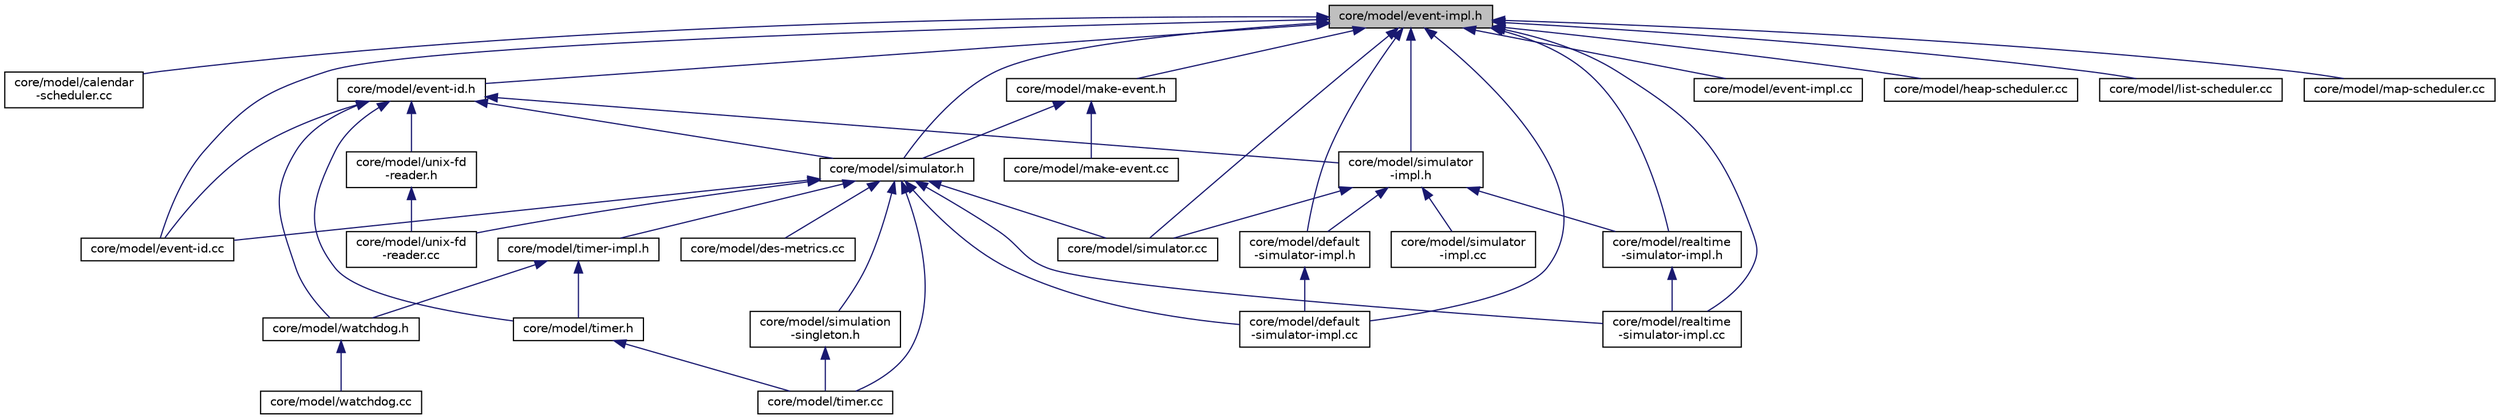 digraph "core/model/event-impl.h"
{
  edge [fontname="Helvetica",fontsize="10",labelfontname="Helvetica",labelfontsize="10"];
  node [fontname="Helvetica",fontsize="10",shape=record];
  Node1 [label="core/model/event-impl.h",height=0.2,width=0.4,color="black", fillcolor="grey75", style="filled", fontcolor="black"];
  Node1 -> Node2 [dir="back",color="midnightblue",fontsize="10",style="solid"];
  Node2 [label="core/model/calendar\l-scheduler.cc",height=0.2,width=0.4,color="black", fillcolor="white", style="filled",URL="$dc/d22/calendar-scheduler_8cc.html"];
  Node1 -> Node3 [dir="back",color="midnightblue",fontsize="10",style="solid"];
  Node3 [label="core/model/event-id.h",height=0.2,width=0.4,color="black", fillcolor="white", style="filled",URL="$db/d49/event-id_8h.html"];
  Node3 -> Node4 [dir="back",color="midnightblue",fontsize="10",style="solid"];
  Node4 [label="core/model/simulator.h",height=0.2,width=0.4,color="black", fillcolor="white", style="filled",URL="$d3/d9e/simulator_8h.html"];
  Node4 -> Node5 [dir="back",color="midnightblue",fontsize="10",style="solid"];
  Node5 [label="core/model/default\l-simulator-impl.cc",height=0.2,width=0.4,color="black", fillcolor="white", style="filled",URL="$d8/d5e/default-simulator-impl_8cc.html"];
  Node4 -> Node6 [dir="back",color="midnightblue",fontsize="10",style="solid"];
  Node6 [label="core/model/des-metrics.cc",height=0.2,width=0.4,color="black", fillcolor="white", style="filled",URL="$d1/df5/des-metrics_8cc.html"];
  Node4 -> Node7 [dir="back",color="midnightblue",fontsize="10",style="solid"];
  Node7 [label="core/model/event-id.cc",height=0.2,width=0.4,color="black", fillcolor="white", style="filled",URL="$d7/d71/event-id_8cc.html"];
  Node4 -> Node8 [dir="back",color="midnightblue",fontsize="10",style="solid"];
  Node8 [label="core/model/realtime\l-simulator-impl.cc",height=0.2,width=0.4,color="black", fillcolor="white", style="filled",URL="$dc/da2/realtime-simulator-impl_8cc.html"];
  Node4 -> Node9 [dir="back",color="midnightblue",fontsize="10",style="solid"];
  Node9 [label="core/model/simulation\l-singleton.h",height=0.2,width=0.4,color="black", fillcolor="white", style="filled",URL="$d5/da6/simulation-singleton_8h.html"];
  Node9 -> Node10 [dir="back",color="midnightblue",fontsize="10",style="solid"];
  Node10 [label="core/model/timer.cc",height=0.2,width=0.4,color="black", fillcolor="white", style="filled",URL="$d1/d24/timer_8cc.html"];
  Node4 -> Node11 [dir="back",color="midnightblue",fontsize="10",style="solid"];
  Node11 [label="core/model/simulator.cc",height=0.2,width=0.4,color="black", fillcolor="white", style="filled",URL="$d6/df8/simulator_8cc.html"];
  Node4 -> Node12 [dir="back",color="midnightblue",fontsize="10",style="solid"];
  Node12 [label="core/model/timer-impl.h",height=0.2,width=0.4,color="black", fillcolor="white", style="filled",URL="$d9/df7/timer-impl_8h.html"];
  Node12 -> Node13 [dir="back",color="midnightblue",fontsize="10",style="solid"];
  Node13 [label="core/model/timer.h",height=0.2,width=0.4,color="black", fillcolor="white", style="filled",URL="$d5/dd0/timer_8h.html"];
  Node13 -> Node10 [dir="back",color="midnightblue",fontsize="10",style="solid"];
  Node12 -> Node14 [dir="back",color="midnightblue",fontsize="10",style="solid"];
  Node14 [label="core/model/watchdog.h",height=0.2,width=0.4,color="black", fillcolor="white", style="filled",URL="$d9/da3/watchdog_8h.html"];
  Node14 -> Node15 [dir="back",color="midnightblue",fontsize="10",style="solid"];
  Node15 [label="core/model/watchdog.cc",height=0.2,width=0.4,color="black", fillcolor="white", style="filled",URL="$d6/d77/watchdog_8cc.html"];
  Node4 -> Node10 [dir="back",color="midnightblue",fontsize="10",style="solid"];
  Node4 -> Node16 [dir="back",color="midnightblue",fontsize="10",style="solid"];
  Node16 [label="core/model/unix-fd\l-reader.cc",height=0.2,width=0.4,color="black", fillcolor="white", style="filled",URL="$dd/d0d/unix-fd-reader_8cc.html"];
  Node3 -> Node17 [dir="back",color="midnightblue",fontsize="10",style="solid"];
  Node17 [label="core/model/simulator\l-impl.h",height=0.2,width=0.4,color="black", fillcolor="white", style="filled",URL="$d0/d46/simulator-impl_8h.html"];
  Node17 -> Node18 [dir="back",color="midnightblue",fontsize="10",style="solid"];
  Node18 [label="core/model/default\l-simulator-impl.h",height=0.2,width=0.4,color="black", fillcolor="white", style="filled",URL="$d3/d47/default-simulator-impl_8h.html"];
  Node18 -> Node5 [dir="back",color="midnightblue",fontsize="10",style="solid"];
  Node17 -> Node19 [dir="back",color="midnightblue",fontsize="10",style="solid"];
  Node19 [label="core/model/realtime\l-simulator-impl.h",height=0.2,width=0.4,color="black", fillcolor="white", style="filled",URL="$d3/de4/realtime-simulator-impl_8h.html"];
  Node19 -> Node8 [dir="back",color="midnightblue",fontsize="10",style="solid"];
  Node17 -> Node20 [dir="back",color="midnightblue",fontsize="10",style="solid"];
  Node20 [label="core/model/simulator\l-impl.cc",height=0.2,width=0.4,color="black", fillcolor="white", style="filled",URL="$d7/dac/simulator-impl_8cc.html"];
  Node17 -> Node11 [dir="back",color="midnightblue",fontsize="10",style="solid"];
  Node3 -> Node7 [dir="back",color="midnightblue",fontsize="10",style="solid"];
  Node3 -> Node13 [dir="back",color="midnightblue",fontsize="10",style="solid"];
  Node3 -> Node21 [dir="back",color="midnightblue",fontsize="10",style="solid"];
  Node21 [label="core/model/unix-fd\l-reader.h",height=0.2,width=0.4,color="black", fillcolor="white", style="filled",URL="$d4/dab/unix-fd-reader_8h.html"];
  Node21 -> Node16 [dir="back",color="midnightblue",fontsize="10",style="solid"];
  Node3 -> Node14 [dir="back",color="midnightblue",fontsize="10",style="solid"];
  Node1 -> Node4 [dir="back",color="midnightblue",fontsize="10",style="solid"];
  Node1 -> Node22 [dir="back",color="midnightblue",fontsize="10",style="solid"];
  Node22 [label="core/model/make-event.h",height=0.2,width=0.4,color="black", fillcolor="white", style="filled",URL="$d0/dac/make-event_8h.html"];
  Node22 -> Node4 [dir="back",color="midnightblue",fontsize="10",style="solid"];
  Node22 -> Node23 [dir="back",color="midnightblue",fontsize="10",style="solid"];
  Node23 [label="core/model/make-event.cc",height=0.2,width=0.4,color="black", fillcolor="white", style="filled",URL="$db/d51/make-event_8cc.html"];
  Node1 -> Node17 [dir="back",color="midnightblue",fontsize="10",style="solid"];
  Node1 -> Node18 [dir="back",color="midnightblue",fontsize="10",style="solid"];
  Node1 -> Node5 [dir="back",color="midnightblue",fontsize="10",style="solid"];
  Node1 -> Node7 [dir="back",color="midnightblue",fontsize="10",style="solid"];
  Node1 -> Node24 [dir="back",color="midnightblue",fontsize="10",style="solid"];
  Node24 [label="core/model/event-impl.cc",height=0.2,width=0.4,color="black", fillcolor="white", style="filled",URL="$df/da4/event-impl_8cc.html"];
  Node1 -> Node25 [dir="back",color="midnightblue",fontsize="10",style="solid"];
  Node25 [label="core/model/heap-scheduler.cc",height=0.2,width=0.4,color="black", fillcolor="white", style="filled",URL="$d0/d5d/heap-scheduler_8cc.html"];
  Node1 -> Node26 [dir="back",color="midnightblue",fontsize="10",style="solid"];
  Node26 [label="core/model/list-scheduler.cc",height=0.2,width=0.4,color="black", fillcolor="white", style="filled",URL="$d1/de4/list-scheduler_8cc.html"];
  Node1 -> Node27 [dir="back",color="midnightblue",fontsize="10",style="solid"];
  Node27 [label="core/model/map-scheduler.cc",height=0.2,width=0.4,color="black", fillcolor="white", style="filled",URL="$d1/d6c/map-scheduler_8cc.html"];
  Node1 -> Node19 [dir="back",color="midnightblue",fontsize="10",style="solid"];
  Node1 -> Node8 [dir="back",color="midnightblue",fontsize="10",style="solid"];
  Node1 -> Node11 [dir="back",color="midnightblue",fontsize="10",style="solid"];
}
